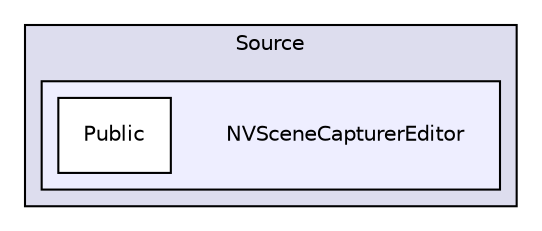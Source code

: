digraph "NVSceneCapturerEditor" {
  compound=true
  node [ fontsize="10", fontname="Helvetica"];
  edge [ labelfontsize="10", labelfontname="Helvetica"];
  subgraph clusterdir_ff7a804eb0d99e728e71e5ee447b999a {
    graph [ bgcolor="#ddddee", pencolor="black", label="Source" fontname="Helvetica", fontsize="10", URL="dir_ff7a804eb0d99e728e71e5ee447b999a.html"]
  subgraph clusterdir_24926342cb8b13b83a8a51a5491cdaf4 {
    graph [ bgcolor="#eeeeff", pencolor="black", label="" URL="dir_24926342cb8b13b83a8a51a5491cdaf4.html"];
    dir_24926342cb8b13b83a8a51a5491cdaf4 [shape=plaintext label="NVSceneCapturerEditor"];
    dir_91b64e36c1948221776231f073f03483 [shape=box label="Public" color="black" fillcolor="white" style="filled" URL="dir_91b64e36c1948221776231f073f03483.html"];
  }
  }
}
